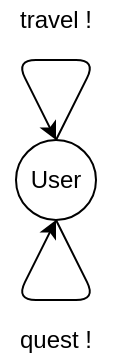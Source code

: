 <mxfile version="13.7.9" type="device"><diagram id="QfbNSQiKLSCTqOn4VS1K" name="Page-1"><mxGraphModel dx="474" dy="274" grid="0" gridSize="10" guides="1" tooltips="1" connect="1" arrows="1" fold="1" page="1" pageScale="1" pageWidth="827" pageHeight="1169" math="0" shadow="0"><root><mxCell id="0"/><mxCell id="1" parent="0"/><mxCell id="l0R-mxcHS5EmdZbRVrlr-1" value="User" style="ellipse;whiteSpace=wrap;html=1;aspect=fixed;" vertex="1" parent="1"><mxGeometry x="280" y="320" width="40" height="40" as="geometry"/></mxCell><mxCell id="l0R-mxcHS5EmdZbRVrlr-6" value="" style="endArrow=classic;html=1;entryX=0.5;entryY=1;entryDx=0;entryDy=0;" edge="1" parent="1" target="l0R-mxcHS5EmdZbRVrlr-1"><mxGeometry width="50" height="50" relative="1" as="geometry"><mxPoint x="300" y="360" as="sourcePoint"/><mxPoint x="330" y="400" as="targetPoint"/><Array as="points"><mxPoint x="320" y="400"/><mxPoint x="280" y="400"/></Array></mxGeometry></mxCell><mxCell id="l0R-mxcHS5EmdZbRVrlr-7" value="" style="endArrow=classic;html=1;entryX=0.5;entryY=0;entryDx=0;entryDy=0;" edge="1" parent="1" target="l0R-mxcHS5EmdZbRVrlr-1"><mxGeometry width="50" height="50" relative="1" as="geometry"><mxPoint x="300" y="320" as="sourcePoint"/><mxPoint x="310" y="370" as="targetPoint"/><Array as="points"><mxPoint x="320" y="280"/><mxPoint x="280" y="280"/></Array></mxGeometry></mxCell><mxCell id="l0R-mxcHS5EmdZbRVrlr-8" value="travel !" style="text;html=1;strokeColor=none;fillColor=none;align=center;verticalAlign=middle;whiteSpace=wrap;rounded=0;" vertex="1" parent="1"><mxGeometry x="280" y="250" width="40" height="20" as="geometry"/></mxCell><mxCell id="l0R-mxcHS5EmdZbRVrlr-9" value="quest !" style="text;html=1;strokeColor=none;fillColor=none;align=center;verticalAlign=middle;whiteSpace=wrap;rounded=0;" vertex="1" parent="1"><mxGeometry x="275" y="410" width="50" height="20" as="geometry"/></mxCell></root></mxGraphModel></diagram></mxfile>